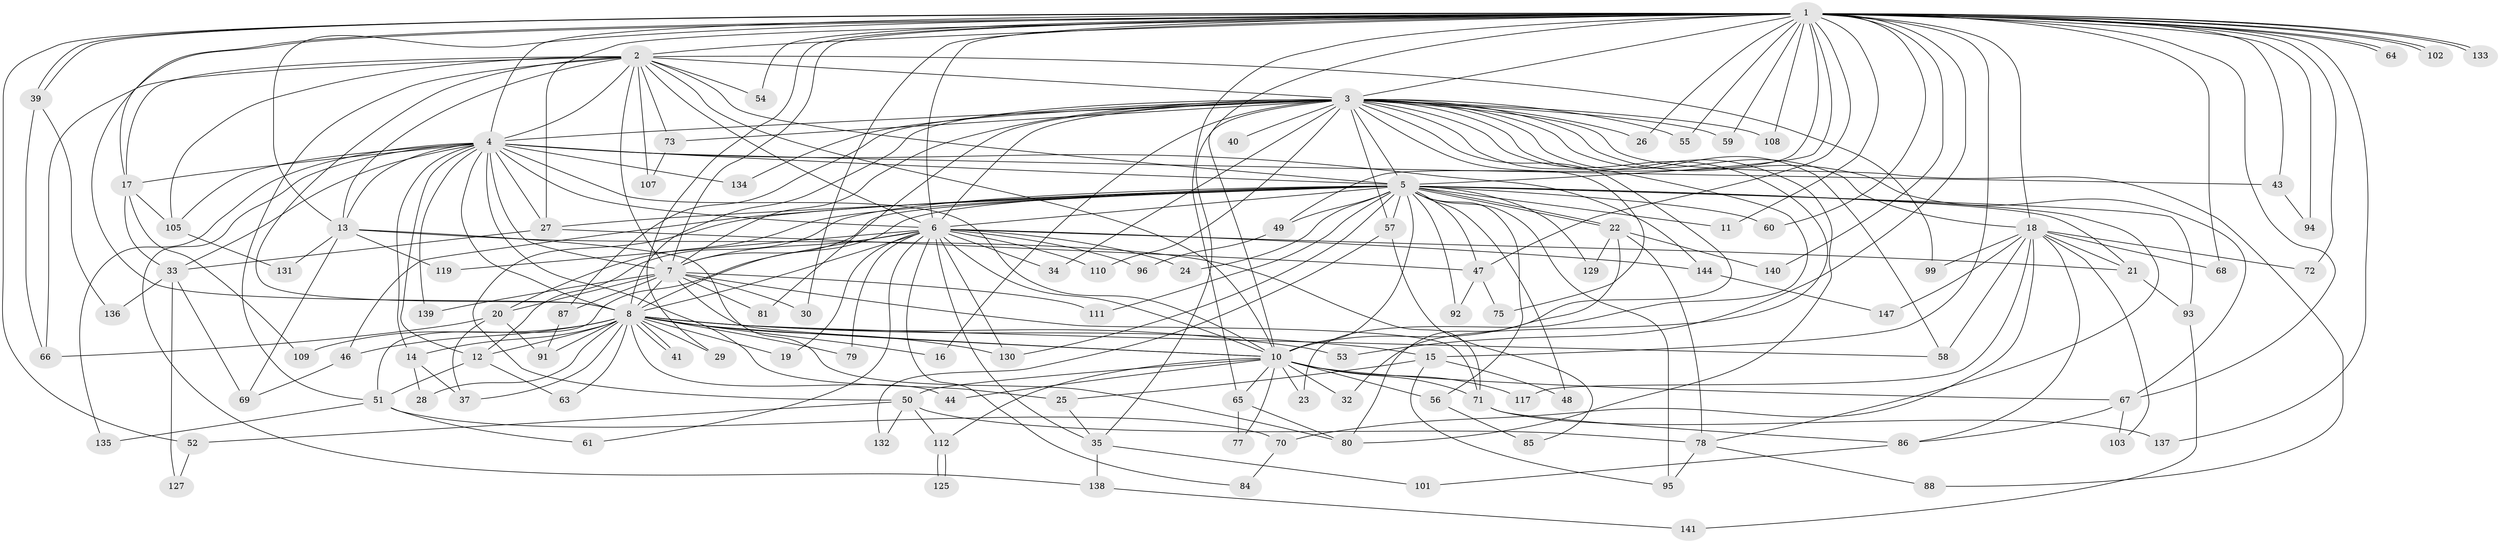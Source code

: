 // original degree distribution, {45: 0.006802721088435374, 19: 0.006802721088435374, 31: 0.006802721088435374, 25: 0.006802721088435374, 26: 0.006802721088435374, 23: 0.006802721088435374, 15: 0.006802721088435374, 29: 0.006802721088435374, 16: 0.006802721088435374, 21: 0.006802721088435374, 2: 0.54421768707483, 5: 0.06802721088435375, 4: 0.08843537414965986, 6: 0.034013605442176874, 12: 0.006802721088435374, 3: 0.19047619047619047}
// Generated by graph-tools (version 1.1) at 2025/11/02/27/25 16:11:03]
// undirected, 113 vertices, 266 edges
graph export_dot {
graph [start="1"]
  node [color=gray90,style=filled];
  1 [super="+120"];
  2 [super="+74"];
  3 [super="+36"];
  4 [super="+142"];
  5 [super="+9"];
  6 [super="+98"];
  7 [super="+42"];
  8 [super="+116"];
  10 [super="+76"];
  11;
  12 [super="+97"];
  13 [super="+115"];
  14;
  15;
  16;
  17 [super="+83"];
  18 [super="+114"];
  19;
  20;
  21 [super="+45"];
  22 [super="+126"];
  23;
  24;
  25;
  26;
  27 [super="+124"];
  28;
  29 [super="+31"];
  30;
  32;
  33 [super="+100"];
  34;
  35 [super="+38"];
  37;
  39;
  40;
  41;
  43;
  44;
  46;
  47 [super="+62"];
  48;
  49;
  50;
  51 [super="+128"];
  52;
  53;
  54;
  55;
  56;
  57 [super="+104"];
  58 [super="+146"];
  59;
  60;
  61;
  63;
  64;
  65 [super="+82"];
  66 [super="+122"];
  67 [super="+89"];
  68;
  69 [super="+123"];
  70;
  71 [super="+118"];
  72;
  73;
  75;
  77;
  78 [super="+90"];
  79;
  80;
  81;
  84;
  85;
  86 [super="+145"];
  87;
  88;
  91 [super="+121"];
  92;
  93;
  94;
  95 [super="+113"];
  96;
  99;
  101;
  102;
  103;
  105 [super="+106"];
  107;
  108;
  109;
  110;
  111;
  112;
  117;
  119;
  125;
  127;
  129;
  130 [super="+143"];
  131;
  132;
  133;
  134;
  135;
  136;
  137;
  138;
  139;
  140;
  141;
  144;
  147;
  1 -- 2;
  1 -- 3;
  1 -- 4;
  1 -- 5 [weight=2];
  1 -- 6;
  1 -- 7;
  1 -- 8;
  1 -- 10;
  1 -- 11;
  1 -- 13;
  1 -- 15;
  1 -- 18 [weight=2];
  1 -- 26;
  1 -- 29 [weight=2];
  1 -- 30;
  1 -- 39;
  1 -- 39;
  1 -- 43;
  1 -- 47;
  1 -- 49;
  1 -- 52;
  1 -- 53;
  1 -- 54;
  1 -- 55;
  1 -- 59;
  1 -- 60;
  1 -- 64;
  1 -- 64;
  1 -- 65;
  1 -- 68;
  1 -- 72;
  1 -- 94;
  1 -- 102;
  1 -- 102;
  1 -- 108;
  1 -- 133;
  1 -- 133;
  1 -- 137;
  1 -- 140;
  1 -- 27;
  1 -- 17;
  1 -- 67;
  2 -- 3;
  2 -- 4 [weight=2];
  2 -- 5 [weight=2];
  2 -- 6;
  2 -- 7;
  2 -- 8;
  2 -- 10;
  2 -- 17;
  2 -- 51;
  2 -- 54;
  2 -- 73;
  2 -- 99;
  2 -- 105;
  2 -- 107;
  2 -- 13;
  2 -- 66;
  3 -- 4;
  3 -- 5 [weight=2];
  3 -- 6;
  3 -- 7;
  3 -- 8;
  3 -- 10;
  3 -- 16;
  3 -- 18;
  3 -- 23;
  3 -- 26;
  3 -- 32;
  3 -- 34;
  3 -- 35;
  3 -- 40 [weight=2];
  3 -- 55;
  3 -- 57 [weight=2];
  3 -- 58;
  3 -- 59;
  3 -- 67;
  3 -- 80;
  3 -- 81;
  3 -- 87;
  3 -- 88;
  3 -- 108;
  3 -- 110;
  3 -- 134;
  3 -- 73;
  3 -- 75;
  4 -- 5 [weight=2];
  4 -- 6;
  4 -- 7;
  4 -- 8;
  4 -- 10;
  4 -- 12;
  4 -- 13;
  4 -- 14;
  4 -- 17;
  4 -- 25;
  4 -- 27;
  4 -- 33;
  4 -- 43;
  4 -- 134;
  4 -- 135;
  4 -- 138;
  4 -- 139;
  4 -- 144;
  4 -- 105;
  5 -- 6 [weight=3];
  5 -- 7 [weight=2];
  5 -- 8 [weight=2];
  5 -- 10 [weight=2];
  5 -- 11;
  5 -- 20;
  5 -- 22;
  5 -- 22;
  5 -- 24;
  5 -- 27;
  5 -- 46;
  5 -- 47;
  5 -- 48;
  5 -- 49;
  5 -- 50;
  5 -- 56;
  5 -- 60;
  5 -- 111;
  5 -- 129;
  5 -- 78;
  5 -- 21;
  5 -- 92;
  5 -- 93;
  5 -- 95;
  5 -- 130;
  5 -- 12;
  5 -- 57;
  6 -- 7;
  6 -- 8;
  6 -- 10;
  6 -- 19;
  6 -- 24;
  6 -- 34;
  6 -- 61;
  6 -- 79;
  6 -- 84;
  6 -- 96;
  6 -- 110;
  6 -- 130;
  6 -- 144;
  6 -- 119;
  6 -- 51;
  6 -- 21;
  6 -- 35;
  7 -- 8;
  7 -- 10 [weight=2];
  7 -- 20;
  7 -- 30;
  7 -- 81;
  7 -- 139;
  7 -- 111;
  7 -- 87;
  7 -- 71;
  8 -- 10 [weight=2];
  8 -- 12;
  8 -- 14;
  8 -- 15;
  8 -- 16;
  8 -- 19;
  8 -- 28;
  8 -- 29;
  8 -- 41;
  8 -- 41;
  8 -- 44;
  8 -- 46;
  8 -- 53;
  8 -- 63;
  8 -- 79;
  8 -- 91;
  8 -- 109;
  8 -- 130;
  8 -- 58;
  8 -- 37;
  10 -- 23;
  10 -- 32;
  10 -- 44;
  10 -- 50;
  10 -- 56;
  10 -- 65;
  10 -- 67;
  10 -- 71;
  10 -- 77;
  10 -- 112;
  10 -- 117;
  12 -- 51;
  12 -- 63;
  13 -- 71;
  13 -- 80;
  13 -- 131;
  13 -- 69;
  13 -- 119;
  14 -- 28;
  14 -- 37;
  15 -- 25;
  15 -- 48;
  15 -- 95;
  17 -- 33 [weight=2];
  17 -- 109;
  17 -- 105;
  18 -- 21;
  18 -- 58;
  18 -- 68;
  18 -- 70;
  18 -- 72;
  18 -- 99;
  18 -- 103;
  18 -- 147;
  18 -- 117;
  18 -- 86;
  20 -- 37;
  20 -- 66;
  20 -- 91;
  21 -- 93;
  22 -- 78;
  22 -- 129;
  22 -- 140;
  22 -- 80;
  25 -- 35;
  27 -- 47;
  27 -- 33;
  33 -- 69;
  33 -- 127;
  33 -- 136;
  35 -- 138;
  35 -- 101;
  39 -- 66;
  39 -- 136;
  43 -- 94;
  46 -- 69;
  47 -- 75;
  47 -- 92;
  49 -- 96;
  50 -- 52;
  50 -- 112;
  50 -- 132;
  50 -- 78;
  51 -- 61;
  51 -- 70;
  51 -- 135;
  52 -- 127;
  56 -- 85;
  57 -- 85;
  57 -- 132;
  65 -- 77;
  65 -- 80;
  67 -- 86;
  67 -- 103;
  70 -- 84;
  71 -- 86;
  71 -- 137;
  73 -- 107;
  78 -- 88;
  78 -- 95;
  86 -- 101;
  87 -- 91;
  93 -- 141;
  105 -- 131;
  112 -- 125;
  112 -- 125;
  138 -- 141;
  144 -- 147;
}
